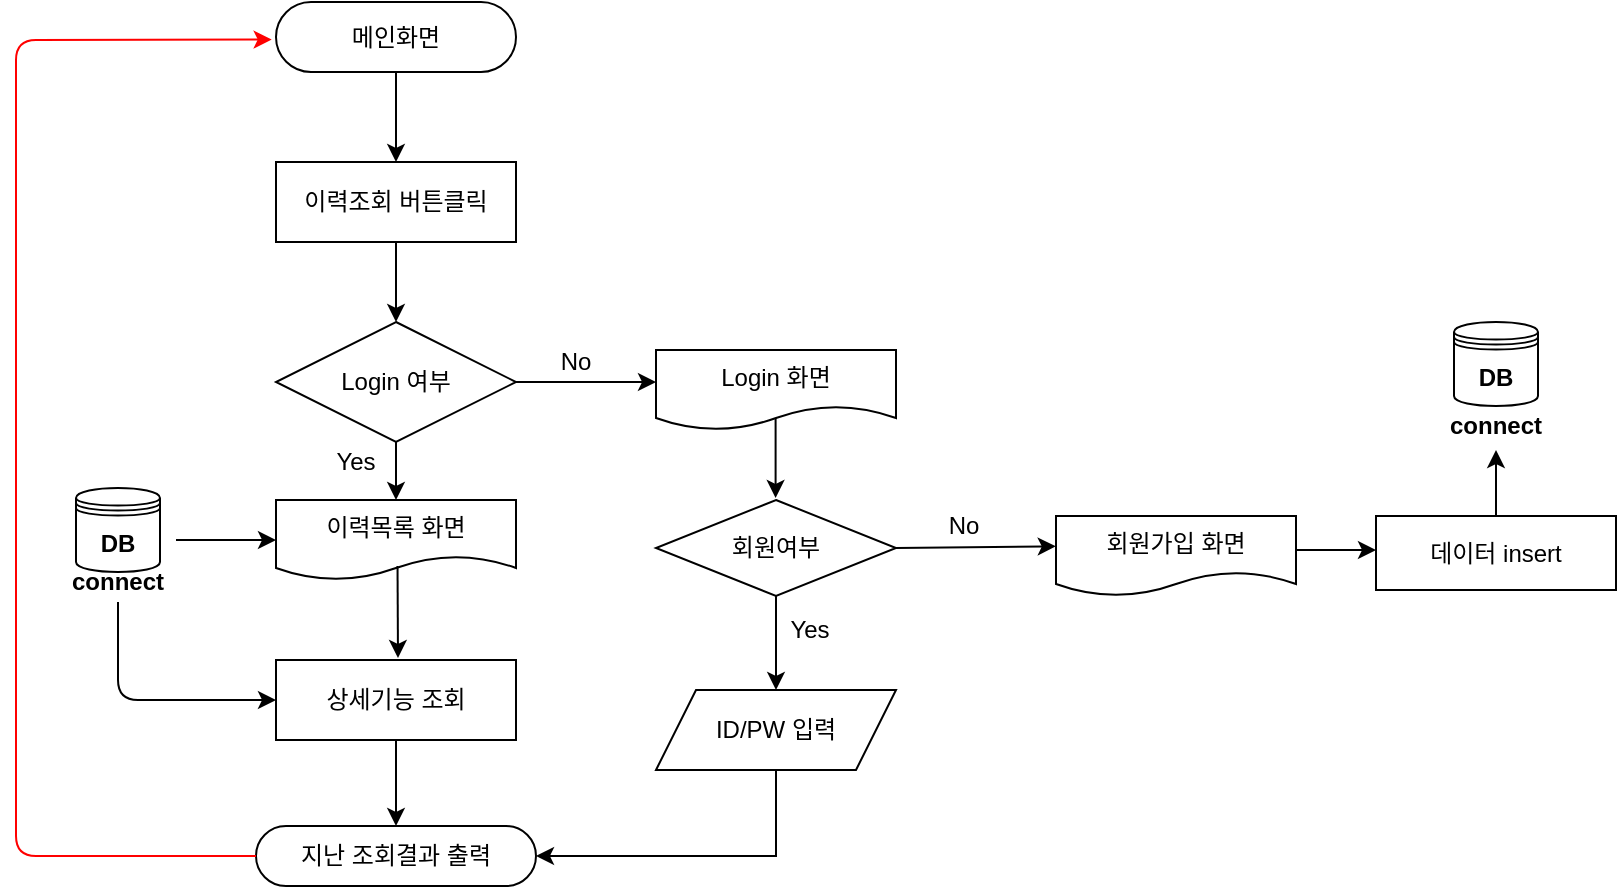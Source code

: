 <mxfile version="15.0.5" type="github">
  <diagram id="H4slCl4mYdJ7hZng0pLj" name="Page-1">
    <mxGraphModel dx="1038" dy="547" grid="1" gridSize="10" guides="1" tooltips="1" connect="1" arrows="1" fold="1" page="1" pageScale="1" pageWidth="827" pageHeight="1169" math="0" shadow="0">
      <root>
        <mxCell id="0" />
        <mxCell id="1" parent="0" />
        <mxCell id="N3k0d1vubhuxOhTGLTtJ-4" style="edgeStyle=orthogonalEdgeStyle;rounded=0;orthogonalLoop=1;jettySize=auto;html=1;exitX=0.5;exitY=1;exitDx=0;exitDy=0;entryX=0.5;entryY=0;entryDx=0;entryDy=0;" parent="1" source="N3k0d1vubhuxOhTGLTtJ-1" target="N3k0d1vubhuxOhTGLTtJ-5" edge="1">
          <mxGeometry relative="1" as="geometry">
            <mxPoint x="190" y="90" as="targetPoint" />
          </mxGeometry>
        </mxCell>
        <mxCell id="N3k0d1vubhuxOhTGLTtJ-1" value="메인화면" style="whiteSpace=wrap;html=1;rounded=1;arcSize=50;align=center;verticalAlign=middle;strokeWidth=1;autosize=1;spacing=4;treeFolding=1;treeMoving=1;newEdgeStyle={&quot;edgeStyle&quot;:&quot;entityRelationEdgeStyle&quot;,&quot;startArrow&quot;:&quot;none&quot;,&quot;endArrow&quot;:&quot;none&quot;,&quot;segment&quot;:10,&quot;curved&quot;:1};" parent="1" vertex="1">
          <mxGeometry x="140" y="10" width="120" height="35" as="geometry" />
        </mxCell>
        <mxCell id="N3k0d1vubhuxOhTGLTtJ-6" style="edgeStyle=orthogonalEdgeStyle;rounded=0;orthogonalLoop=1;jettySize=auto;html=1;" parent="1" source="N3k0d1vubhuxOhTGLTtJ-5" edge="1">
          <mxGeometry relative="1" as="geometry">
            <mxPoint x="200" y="170" as="targetPoint" />
          </mxGeometry>
        </mxCell>
        <mxCell id="N3k0d1vubhuxOhTGLTtJ-5" value="이력조회 버튼클릭" style="rounded=0;whiteSpace=wrap;html=1;" parent="1" vertex="1">
          <mxGeometry x="140" y="90" width="120" height="40" as="geometry" />
        </mxCell>
        <mxCell id="N3k0d1vubhuxOhTGLTtJ-7" value="Login 화면" style="shape=document;whiteSpace=wrap;html=1;boundedLbl=1;" parent="1" vertex="1">
          <mxGeometry x="330" y="184" width="120" height="40" as="geometry" />
        </mxCell>
        <mxCell id="N3k0d1vubhuxOhTGLTtJ-8" value="" style="endArrow=classic;html=1;" parent="1" edge="1">
          <mxGeometry width="50" height="50" relative="1" as="geometry">
            <mxPoint x="389.8" y="218" as="sourcePoint" />
            <mxPoint x="389.8" y="258" as="targetPoint" />
          </mxGeometry>
        </mxCell>
        <mxCell id="N3k0d1vubhuxOhTGLTtJ-9" value="회원여부" style="rhombus;whiteSpace=wrap;html=1;" parent="1" vertex="1">
          <mxGeometry x="330" y="259" width="120" height="48" as="geometry" />
        </mxCell>
        <mxCell id="N3k0d1vubhuxOhTGLTtJ-10" value="" style="endArrow=classic;html=1;entryX=-0.001;entryY=0.379;entryDx=0;entryDy=0;entryPerimeter=0;" parent="1" target="N3k0d1vubhuxOhTGLTtJ-11" edge="1">
          <mxGeometry width="50" height="50" relative="1" as="geometry">
            <mxPoint x="450" y="283" as="sourcePoint" />
            <mxPoint x="490" y="283" as="targetPoint" />
          </mxGeometry>
        </mxCell>
        <mxCell id="N3k0d1vubhuxOhTGLTtJ-11" value="회원가입 화면" style="shape=document;whiteSpace=wrap;html=1;boundedLbl=1;" parent="1" vertex="1">
          <mxGeometry x="530" y="267" width="120" height="40" as="geometry" />
        </mxCell>
        <mxCell id="N3k0d1vubhuxOhTGLTtJ-12" value="" style="endArrow=classic;html=1;" parent="1" edge="1">
          <mxGeometry width="50" height="50" relative="1" as="geometry">
            <mxPoint x="650" y="284" as="sourcePoint" />
            <mxPoint x="690" y="284" as="targetPoint" />
          </mxGeometry>
        </mxCell>
        <mxCell id="N3k0d1vubhuxOhTGLTtJ-13" value="데이터 insert" style="rounded=0;whiteSpace=wrap;html=1;" parent="1" vertex="1">
          <mxGeometry x="690" y="267" width="120" height="37" as="geometry" />
        </mxCell>
        <mxCell id="N3k0d1vubhuxOhTGLTtJ-14" value="No" style="text;html=1;strokeColor=none;fillColor=none;align=center;verticalAlign=middle;whiteSpace=wrap;rounded=0;" parent="1" vertex="1">
          <mxGeometry x="464" y="262" width="40" height="20" as="geometry" />
        </mxCell>
        <mxCell id="N3k0d1vubhuxOhTGLTtJ-15" value="" style="endArrow=classic;html=1;" parent="1" edge="1">
          <mxGeometry width="50" height="50" relative="1" as="geometry">
            <mxPoint x="750" y="267" as="sourcePoint" />
            <mxPoint x="750" y="234" as="targetPoint" />
          </mxGeometry>
        </mxCell>
        <mxCell id="N3k0d1vubhuxOhTGLTtJ-18" value="" style="group" parent="1" vertex="1" connectable="0">
          <mxGeometry x="729" y="170" width="42" height="62" as="geometry" />
        </mxCell>
        <mxCell id="N3k0d1vubhuxOhTGLTtJ-16" value="&lt;b&gt;DB&lt;/b&gt;" style="shape=datastore;whiteSpace=wrap;html=1;" parent="N3k0d1vubhuxOhTGLTtJ-18" vertex="1">
          <mxGeometry width="42" height="42" as="geometry" />
        </mxCell>
        <mxCell id="N3k0d1vubhuxOhTGLTtJ-17" value="&lt;b&gt;connect&lt;/b&gt;" style="text;html=1;strokeColor=none;fillColor=none;align=center;verticalAlign=middle;whiteSpace=wrap;rounded=0;" parent="N3k0d1vubhuxOhTGLTtJ-18" vertex="1">
          <mxGeometry x="1" y="42" width="40" height="20" as="geometry" />
        </mxCell>
        <mxCell id="N3k0d1vubhuxOhTGLTtJ-19" value="" style="endArrow=classic;html=1;" parent="1" edge="1">
          <mxGeometry width="50" height="50" relative="1" as="geometry">
            <mxPoint x="390" y="307" as="sourcePoint" />
            <mxPoint x="390" y="354" as="targetPoint" />
          </mxGeometry>
        </mxCell>
        <mxCell id="N3k0d1vubhuxOhTGLTtJ-20" value="Yes" style="text;html=1;strokeColor=none;fillColor=none;align=center;verticalAlign=middle;whiteSpace=wrap;rounded=0;" parent="1" vertex="1">
          <mxGeometry x="387" y="314" width="40" height="20" as="geometry" />
        </mxCell>
        <mxCell id="N3k0d1vubhuxOhTGLTtJ-22" style="edgeStyle=orthogonalEdgeStyle;rounded=0;orthogonalLoop=1;jettySize=auto;html=1;exitX=0.5;exitY=1;exitDx=0;exitDy=0;entryX=1;entryY=0.5;entryDx=0;entryDy=0;" parent="1" source="N3k0d1vubhuxOhTGLTtJ-21" edge="1" target="N3k0d1vubhuxOhTGLTtJ-35">
          <mxGeometry relative="1" as="geometry">
            <mxPoint x="220" y="604.0" as="targetPoint" />
          </mxGeometry>
        </mxCell>
        <mxCell id="N3k0d1vubhuxOhTGLTtJ-21" value="ID/PW 입력" style="shape=parallelogram;perimeter=parallelogramPerimeter;whiteSpace=wrap;html=1;fixedSize=1;" parent="1" vertex="1">
          <mxGeometry x="330" y="354" width="120" height="40" as="geometry" />
        </mxCell>
        <mxCell id="N3k0d1vubhuxOhTGLTtJ-23" value="이력목록 화면" style="shape=document;whiteSpace=wrap;html=1;boundedLbl=1;" parent="1" vertex="1">
          <mxGeometry x="140" y="259" width="120" height="40" as="geometry" />
        </mxCell>
        <mxCell id="N3k0d1vubhuxOhTGLTtJ-24" value="" style="endArrow=classic;html=1;" parent="1" edge="1">
          <mxGeometry width="50" height="50" relative="1" as="geometry">
            <mxPoint x="200.76" y="292" as="sourcePoint" />
            <mxPoint x="201" y="338" as="targetPoint" />
          </mxGeometry>
        </mxCell>
        <mxCell id="N3k0d1vubhuxOhTGLTtJ-26" value="상세기능 조회" style="rounded=0;whiteSpace=wrap;html=1;" parent="1" vertex="1">
          <mxGeometry x="140" y="339" width="120" height="40" as="geometry" />
        </mxCell>
        <mxCell id="N3k0d1vubhuxOhTGLTtJ-27" value="" style="group" parent="1" vertex="1" connectable="0">
          <mxGeometry x="40" y="248" width="42" height="62" as="geometry" />
        </mxCell>
        <mxCell id="N3k0d1vubhuxOhTGLTtJ-28" value="&lt;b&gt;DB&lt;/b&gt;" style="shape=datastore;whiteSpace=wrap;html=1;" parent="N3k0d1vubhuxOhTGLTtJ-27" vertex="1">
          <mxGeometry y="5" width="42" height="42" as="geometry" />
        </mxCell>
        <mxCell id="N3k0d1vubhuxOhTGLTtJ-29" value="&lt;b&gt;connect&lt;/b&gt;" style="text;html=1;strokeColor=none;fillColor=none;align=center;verticalAlign=middle;whiteSpace=wrap;rounded=0;" parent="N3k0d1vubhuxOhTGLTtJ-27" vertex="1">
          <mxGeometry x="1" y="42" width="40" height="20" as="geometry" />
        </mxCell>
        <mxCell id="N3k0d1vubhuxOhTGLTtJ-30" value="" style="endArrow=classic;html=1;entryX=0;entryY=0.5;entryDx=0;entryDy=0;" parent="1" edge="1" target="N3k0d1vubhuxOhTGLTtJ-23">
          <mxGeometry width="50" height="50" relative="1" as="geometry">
            <mxPoint x="90" y="279" as="sourcePoint" />
            <mxPoint x="130" y="280" as="targetPoint" />
          </mxGeometry>
        </mxCell>
        <mxCell id="N3k0d1vubhuxOhTGLTtJ-34" value="" style="endArrow=classic;html=1;edgeStyle=orthogonalEdgeStyle;exitX=0.5;exitY=1;exitDx=0;exitDy=0;entryX=0;entryY=0.5;entryDx=0;entryDy=0;" parent="1" source="N3k0d1vubhuxOhTGLTtJ-29" target="N3k0d1vubhuxOhTGLTtJ-26" edge="1">
          <mxGeometry width="50" height="50" relative="1" as="geometry">
            <mxPoint x="338" y="664" as="sourcePoint" />
            <mxPoint x="490" y="800" as="targetPoint" />
            <Array as="points">
              <mxPoint x="61" y="359" />
            </Array>
          </mxGeometry>
        </mxCell>
        <mxCell id="N3k0d1vubhuxOhTGLTtJ-35" value="지난 조회결과 출력" style="whiteSpace=wrap;html=1;rounded=1;arcSize=50;align=center;verticalAlign=middle;strokeWidth=1;autosize=1;spacing=4;treeFolding=1;treeMoving=1;newEdgeStyle={&quot;edgeStyle&quot;:&quot;entityRelationEdgeStyle&quot;,&quot;startArrow&quot;:&quot;none&quot;,&quot;endArrow&quot;:&quot;none&quot;,&quot;segment&quot;:10,&quot;curved&quot;:1};" parent="1" vertex="1">
          <mxGeometry x="130" y="422" width="140" height="30" as="geometry" />
        </mxCell>
        <mxCell id="N3k0d1vubhuxOhTGLTtJ-36" value="" style="endArrow=classic;html=1;entryX=0.5;entryY=0;entryDx=0;entryDy=0;" parent="1" source="N3k0d1vubhuxOhTGLTtJ-26" target="N3k0d1vubhuxOhTGLTtJ-35" edge="1">
          <mxGeometry width="50" height="50" relative="1" as="geometry">
            <mxPoint x="140" y="429" as="sourcePoint" />
            <mxPoint x="190" y="379" as="targetPoint" />
          </mxGeometry>
        </mxCell>
        <mxCell id="N3k0d1vubhuxOhTGLTtJ-37" value="" style="endArrow=classic;html=1;fillColor=#FF3333;strokeColor=#FF0000;entryX=-0.018;entryY=0.536;entryDx=0;entryDy=0;entryPerimeter=0;exitX=0;exitY=0.5;exitDx=0;exitDy=0;" parent="1" target="N3k0d1vubhuxOhTGLTtJ-1" edge="1" source="N3k0d1vubhuxOhTGLTtJ-35">
          <mxGeometry width="50" height="50" relative="1" as="geometry">
            <mxPoint x="80" y="600" as="sourcePoint" />
            <mxPoint x="10" y="30" as="targetPoint" />
            <Array as="points">
              <mxPoint x="10" y="437" />
              <mxPoint x="10" y="29" />
            </Array>
          </mxGeometry>
        </mxCell>
        <mxCell id="vX_sqwmCdWjAAZ_Q6kNa-1" value="Login 여부" style="rhombus;whiteSpace=wrap;html=1;" vertex="1" parent="1">
          <mxGeometry x="140" y="170" width="120" height="60" as="geometry" />
        </mxCell>
        <mxCell id="vX_sqwmCdWjAAZ_Q6kNa-2" value="" style="endArrow=classic;html=1;exitX=1;exitY=0.5;exitDx=0;exitDy=0;" edge="1" parent="1" source="vX_sqwmCdWjAAZ_Q6kNa-1">
          <mxGeometry width="50" height="50" relative="1" as="geometry">
            <mxPoint x="370" y="370" as="sourcePoint" />
            <mxPoint x="330" y="200" as="targetPoint" />
          </mxGeometry>
        </mxCell>
        <mxCell id="vX_sqwmCdWjAAZ_Q6kNa-3" value="No" style="text;html=1;strokeColor=none;fillColor=none;align=center;verticalAlign=middle;whiteSpace=wrap;rounded=0;" vertex="1" parent="1">
          <mxGeometry x="270" y="180" width="40" height="20" as="geometry" />
        </mxCell>
        <mxCell id="vX_sqwmCdWjAAZ_Q6kNa-4" value="" style="endArrow=classic;html=1;exitX=0.5;exitY=1;exitDx=0;exitDy=0;entryX=0.5;entryY=0;entryDx=0;entryDy=0;" edge="1" parent="1" source="vX_sqwmCdWjAAZ_Q6kNa-1" target="N3k0d1vubhuxOhTGLTtJ-23">
          <mxGeometry width="50" height="50" relative="1" as="geometry">
            <mxPoint x="370" y="470" as="sourcePoint" />
            <mxPoint x="420" y="420" as="targetPoint" />
          </mxGeometry>
        </mxCell>
        <mxCell id="vX_sqwmCdWjAAZ_Q6kNa-5" value="Yes" style="text;html=1;strokeColor=none;fillColor=none;align=center;verticalAlign=middle;whiteSpace=wrap;rounded=0;" vertex="1" parent="1">
          <mxGeometry x="160" y="230" width="40" height="20" as="geometry" />
        </mxCell>
      </root>
    </mxGraphModel>
  </diagram>
</mxfile>
